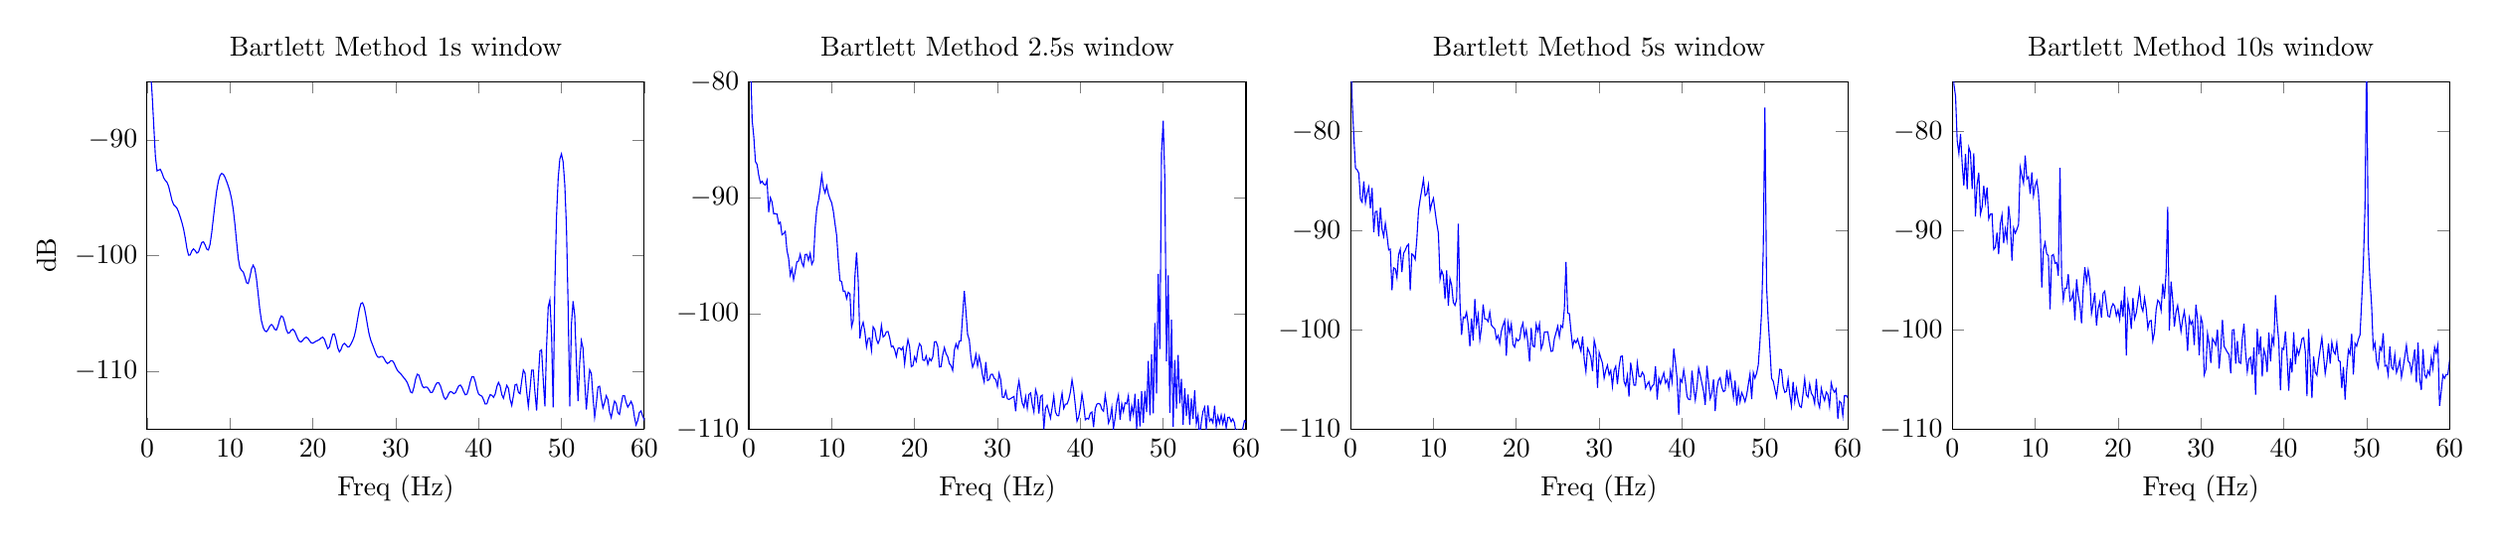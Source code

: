 % This file was created by matlab2tikz v0.4.7 running on MATLAB 8.1.
% Copyright (c) 2008--2014, Nico Schlömer <nico.schloemer@gmail.com>
% All rights reserved.
% Minimal pgfplots version: 1.3
% 
% The latest updates can be retrieved from
%   http://www.mathworks.com/matlabcentral/fileexchange/22022-matlab2tikz
% where you can also make suggestions and rate matlab2tikz.
% 
\begin{tikzpicture}

\begin{axis}[%
width=2.5in,
height=1.75in,
scale only axis,
xmin=0,
xmax=60,
xlabel={Freq (Hz)},
ymin=-110,
ymax=-80,
name=plot2,
title={Bartlett Method 2.5s window}
]
\addplot [color=blue,solid,forget plot]
  table[row sep=crcr]{0	-75.535\\
0.2	-77.994\\
0.4	-83.28\\
0.6	-84.74\\
0.8	-86.888\\
1.0	-87.134\\
1.2	-88.079\\
1.4	-88.735\\
1.6	-88.582\\
1.8	-88.83\\
2.0	-88.915\\
2.2	-88.501\\
2.4	-91.247\\
2.6	-90.002\\
2.8	-90.366\\
3.0	-91.378\\
3.2	-91.376\\
3.4	-91.409\\
3.6	-92.255\\
3.8	-92.115\\
4.0	-93.209\\
4.2	-93.097\\
4.4	-92.903\\
4.6	-94.547\\
4.8	-95.224\\
5.0	-96.685\\
5.2	-96.135\\
5.4	-97.087\\
5.6	-96.368\\
5.8	-95.529\\
6.001	-95.477\\
6.201	-94.888\\
6.401	-95.607\\
6.601	-95.944\\
6.801	-94.908\\
7.001	-94.887\\
7.201	-95.415\\
7.401	-94.805\\
7.601	-95.755\\
7.801	-95.446\\
8.001	-92.615\\
8.201	-90.952\\
8.401	-90.255\\
8.601	-89.262\\
8.801	-88.049\\
9.001	-89.122\\
9.201	-89.583\\
9.401	-88.981\\
9.601	-89.67\\
9.801	-90.117\\
10.001	-90.439\\
10.201	-91.174\\
10.401	-92.253\\
10.601	-93.271\\
10.801	-95.466\\
11.001	-97.165\\
11.201	-97.244\\
11.401	-98.084\\
11.601	-98.06\\
11.801	-98.705\\
12.001	-98.163\\
12.201	-98.3\\
12.401	-101.171\\
12.601	-100.605\\
12.801	-96.84\\
13.001	-94.736\\
13.201	-97.175\\
13.401	-102.148\\
13.601	-101.194\\
13.801	-100.758\\
14.001	-101.56\\
14.201	-102.877\\
14.401	-102.154\\
14.601	-102.126\\
14.801	-103.181\\
15.001	-101.151\\
15.201	-101.388\\
15.401	-102.231\\
15.601	-102.586\\
15.801	-102.221\\
16.001	-101.023\\
16.201	-102.028\\
16.401	-101.908\\
16.601	-101.575\\
16.801	-101.56\\
17.001	-102.105\\
17.201	-102.874\\
17.401	-102.811\\
17.601	-103.14\\
17.801	-103.717\\
18.002	-103.01\\
18.202	-102.969\\
18.402	-103.146\\
18.602	-102.902\\
18.802	-104.359\\
19.002	-103.139\\
19.202	-102.255\\
19.402	-102.875\\
19.602	-104.597\\
19.802	-104.496\\
20.002	-103.746\\
20.202	-104.126\\
20.402	-103.162\\
20.602	-102.605\\
20.802	-102.819\\
21.002	-104.015\\
21.202	-104.056\\
21.402	-103.673\\
21.602	-104.398\\
21.802	-103.879\\
22.002	-104.08\\
22.202	-103.745\\
22.402	-102.453\\
22.602	-102.427\\
22.802	-102.872\\
23.002	-104.615\\
23.202	-104.578\\
23.402	-103.57\\
23.602	-102.944\\
23.802	-103.477\\
24.002	-103.728\\
24.202	-104.338\\
24.402	-104.488\\
24.602	-104.915\\
24.802	-103.164\\
25.002	-102.62\\
25.202	-103.024\\
25.402	-102.384\\
25.602	-102.358\\
25.802	-100.144\\
26.002	-98.049\\
26.202	-99.86\\
26.402	-101.806\\
26.602	-102.267\\
26.802	-103.788\\
27.002	-104.642\\
27.202	-104.252\\
27.402	-103.541\\
27.602	-104.52\\
27.802	-103.714\\
28.002	-104.401\\
28.202	-105.337\\
28.402	-105.911\\
28.602	-104.189\\
28.802	-105.784\\
29.002	-105.721\\
29.202	-105.262\\
29.402	-105.237\\
29.602	-105.589\\
29.802	-105.707\\
30.003	-106.305\\
30.203	-105.173\\
30.403	-105.726\\
30.603	-107.23\\
30.803	-107.238\\
31.003	-106.702\\
31.203	-107.366\\
31.403	-107.416\\
31.603	-107.339\\
31.803	-107.248\\
32.003	-107.162\\
32.203	-108.45\\
32.403	-106.626\\
32.603	-105.824\\
32.803	-106.88\\
33.003	-107.745\\
33.203	-108.086\\
33.403	-107.188\\
33.603	-108.2\\
33.803	-106.999\\
34.003	-106.863\\
34.203	-107.841\\
34.403	-108.506\\
34.603	-106.572\\
34.803	-107.065\\
35.003	-108.628\\
35.203	-107.16\\
35.403	-107.054\\
35.603	-109.979\\
35.803	-108.179\\
36.003	-107.926\\
36.203	-108.476\\
36.403	-109.024\\
36.603	-108.137\\
36.803	-107.119\\
37.003	-108.519\\
37.203	-108.807\\
37.403	-108.83\\
37.603	-107.724\\
37.803	-106.866\\
38.003	-108.192\\
38.203	-107.828\\
38.403	-107.812\\
38.603	-107.426\\
38.803	-106.795\\
39.003	-105.72\\
39.203	-106.63\\
39.403	-107.937\\
39.603	-109.299\\
39.803	-108.953\\
40.003	-108.153\\
40.203	-106.955\\
40.403	-107.847\\
40.603	-109.175\\
40.803	-109.041\\
41.003	-109.119\\
41.203	-108.609\\
41.403	-108.511\\
41.603	-109.822\\
41.803	-108.21\\
42.004	-107.826\\
42.204	-107.767\\
42.404	-107.832\\
42.604	-108.282\\
42.804	-108.435\\
43.004	-107.05\\
43.204	-108.023\\
43.404	-109.456\\
43.604	-109.061\\
43.804	-108.117\\
44.004	-109.928\\
44.204	-109.013\\
44.404	-107.7\\
44.604	-107.055\\
44.804	-109.171\\
45.004	-107.795\\
45.204	-108.468\\
45.404	-107.708\\
45.604	-107.801\\
45.804	-107.102\\
46.004	-109.309\\
46.204	-107.978\\
46.404	-108.714\\
46.604	-106.934\\
46.804	-109.964\\
47.004	-107.406\\
47.204	-109.743\\
47.404	-106.705\\
47.604	-109.433\\
47.804	-106.671\\
48.004	-108.516\\
48.204	-104.107\\
48.404	-108.778\\
48.604	-103.517\\
48.804	-108.614\\
49.004	-100.823\\
49.204	-106.906\\
49.404	-96.586\\
49.604	-103.059\\
49.804	-86.085\\
50.004	-83.351\\
50.204	-88.518\\
50.404	-104.11\\
50.604	-96.706\\
50.804	-108.577\\
51.004	-100.54\\
51.204	-109.781\\
51.404	-104.023\\
51.604	-108.21\\
51.804	-103.575\\
52.004	-107.754\\
52.204	-105.638\\
52.404	-109.605\\
52.604	-106.467\\
52.804	-108.859\\
53.004	-106.996\\
53.204	-109.618\\
53.404	-107.337\\
53.604	-109.098\\
53.804	-106.632\\
54.005	-109.512\\
54.205	-108.783\\
54.405	-110.698\\
54.605	-109.362\\
54.805	-108.456\\
55.005	-108.091\\
55.205	-110.021\\
55.405	-107.94\\
55.605	-109.291\\
55.805	-109.087\\
56.005	-109.432\\
56.205	-107.968\\
56.405	-109.769\\
56.605	-108.863\\
56.805	-109.457\\
57.005	-108.772\\
57.205	-109.518\\
57.405	-108.848\\
57.605	-109.891\\
57.805	-108.983\\
58.005	-108.956\\
58.205	-109.35\\
58.405	-109.096\\
58.605	-109.447\\
58.805	-110.377\\
59.005	-110.067\\
59.205	-110.396\\
59.405	-110.371\\
59.605	-109.927\\
59.805	-109.256\\
60.005	-109.379\\
60.205	-108.922\\
60.405	-109.851\\
60.605	-108.803\\
60.805	-109.587\\
61.005	-108.304\\
61.205	-108.702\\
61.405	-109.039\\
61.605	-109.596\\
61.805	-109.716\\
62.005	-110.706\\
62.205	-109.998\\
62.405	-110.395\\
62.605	-109.467\\
62.805	-110.52\\
63.005	-110.096\\
63.205	-109.657\\
63.405	-109.989\\
63.605	-109.898\\
63.805	-109.381\\
64.005	-110.403\\
64.205	-109.977\\
64.405	-110.328\\
64.605	-109.767\\
64.805	-110.1\\
65.005	-109.574\\
65.205	-109.923\\
65.405	-110.147\\
65.605	-110.243\\
65.805	-110.404\\
66.006	-110.148\\
66.206	-110.837\\
66.406	-110.059\\
66.606	-109.774\\
66.806	-110.021\\
67.006	-111.281\\
67.206	-110.895\\
67.406	-109.487\\
67.606	-110.17\\
67.806	-110.721\\
68.006	-109.672\\
68.206	-109.587\\
68.406	-109.94\\
68.606	-110.273\\
68.806	-110.366\\
69.006	-109.958\\
69.206	-111.433\\
69.406	-110.353\\
69.606	-109.99\\
69.806	-111.218\\
70.006	-111.064\\
70.206	-110.656\\
70.406	-110.481\\
70.606	-109.706\\
70.806	-108.895\\
71.006	-108.694\\
71.206	-109.787\\
71.406	-110.183\\
71.606	-110.694\\
71.806	-110.542\\
72.006	-110.235\\
72.206	-109.779\\
72.406	-111.154\\
72.606	-110.812\\
72.806	-111.253\\
73.006	-110.327\\
73.206	-110.81\\
73.406	-110.114\\
73.606	-110.826\\
73.806	-111.226\\
74.006	-110.492\\
74.206	-110.055\\
74.406	-110.869\\
74.606	-110.789\\
74.806	-111.668\\
75.006	-111.006\\
75.206	-109.607\\
75.406	-110.223\\
75.606	-110.974\\
75.806	-110.511\\
76.006	-110.356\\
76.206	-109.564\\
76.406	-110.558\\
76.606	-110.401\\
76.806	-109.558\\
77.006	-110.547\\
77.206	-110.601\\
77.406	-109.222\\
77.606	-110.301\\
77.806	-110.401\\
78.007	-109.35\\
78.207	-111.32\\
78.407	-111.282\\
78.607	-110.759\\
78.807	-110.87\\
79.007	-110.911\\
79.207	-110.648\\
79.407	-111.2\\
79.607	-111.071\\
79.807	-110.157\\
80.007	-111.986\\
80.207	-113.002\\
80.407	-109.454\\
80.607	-108.498\\
80.807	-109.148\\
81.007	-109.23\\
81.207	-110.746\\
81.407	-109.999\\
81.607	-109.982\\
81.807	-110.623\\
82.007	-111.535\\
82.207	-110.98\\
82.407	-110.757\\
82.607	-110.762\\
82.807	-111.798\\
83.007	-110.335\\
83.207	-109.704\\
83.407	-110.241\\
83.607	-111.639\\
83.807	-110.327\\
84.007	-110.65\\
84.207	-111.596\\
84.407	-110.299\\
84.607	-109.819\\
84.807	-111.402\\
85.007	-111.175\\
85.207	-110.894\\
85.407	-110.719\\
85.607	-110.145\\
85.807	-109.673\\
86.007	-109.112\\
86.207	-109.583\\
86.407	-111.302\\
86.607	-110.193\\
86.807	-110.267\\
87.007	-109.565\\
87.207	-109.351\\
87.407	-110.331\\
87.607	-111.916\\
87.807	-111.273\\
88.007	-109.903\\
88.207	-110.332\\
88.407	-110.202\\
88.607	-111.358\\
88.807	-111.161\\
89.007	-109.935\\
89.207	-109.681\\
89.407	-110.307\\
89.607	-111.473\\
89.807	-111.954\\
90.008	-111.022\\
90.208	-111.693\\
90.408	-111.581\\
90.608	-111.237\\
90.808	-110.952\\
91.008	-110.531\\
91.208	-110.013\\
91.408	-111.702\\
91.608	-112.053\\
91.808	-109.181\\
92.008	-110.12\\
92.208	-111.636\\
92.408	-110.436\\
92.608	-111.051\\
92.808	-112.032\\
93.008	-109.605\\
93.208	-109.129\\
93.408	-110.631\\
93.608	-110.284\\
93.808	-108.652\\
94.008	-109.442\\
94.208	-111.481\\
94.408	-110.746\\
94.608	-109.517\\
94.808	-109.202\\
95.008	-109.522\\
95.208	-110.285\\
95.408	-109.751\\
95.608	-110.682\\
95.808	-111.129\\
96.008	-110.153\\
96.208	-110.132\\
96.408	-110.375\\
96.608	-111.682\\
96.808	-111.689\\
97.008	-110.35\\
97.208	-110.994\\
97.408	-110.863\\
97.608	-110.426\\
97.808	-110.765\\
98.008	-109.749\\
98.208	-110.992\\
98.408	-110.983\\
98.608	-111.378\\
98.808	-111.054\\
99.008	-110.696\\
99.208	-110.76\\
99.408	-110.525\\
99.608	-110.418\\
99.808	-110.505\\
100.008	-111.237\\
100.208	-110.166\\
100.408	-110.467\\
100.608	-109.977\\
100.808	-109.51\\
101.008	-110.054\\
101.208	-109.979\\
101.408	-108.989\\
101.608	-110.227\\
101.808	-111.723\\
102.009	-111.222\\
102.209	-111.59\\
102.409	-111.925\\
102.609	-110.635\\
102.809	-110.337\\
103.009	-110.62\\
103.209	-110.097\\
103.409	-110.107\\
103.609	-110.123\\
103.809	-109.946\\
104.009	-110.455\\
104.209	-110.919\\
104.409	-110.719\\
104.609	-110.911\\
104.809	-111.068\\
105.009	-111.345\\
105.209	-110.725\\
105.409	-110.725\\
105.609	-112.425\\
105.809	-111.47\\
106.009	-112.347\\
106.209	-112.108\\
106.409	-109.789\\
106.609	-110.296\\
106.809	-110.287\\
107.009	-109.587\\
107.209	-110.884\\
107.409	-110.387\\
107.609	-109.744\\
107.809	-109.777\\
108.009	-108.886\\
108.209	-110.568\\
108.409	-110.766\\
108.609	-110.345\\
108.809	-110.319\\
109.009	-110.668\\
109.209	-110.756\\
109.409	-110.658\\
109.609	-111.43\\
109.809	-111.476\\
110.009	-111.648\\
110.209	-110.931\\
110.409	-109.739\\
110.609	-109.346\\
110.809	-110.133\\
111.009	-110.046\\
111.209	-109.515\\
111.409	-109.741\\
111.609	-110.602\\
111.809	-110.09\\
112.009	-110.296\\
112.209	-110.568\\
112.409	-111.051\\
112.609	-111.117\\
112.809	-110.538\\
113.009	-111.419\\
113.209	-111.07\\
113.409	-110.934\\
113.609	-110.238\\
113.809	-110.757\\
114.01	-110.267\\
114.21	-109.733\\
114.41	-110.309\\
114.61	-110.566\\
114.81	-109.977\\
115.01	-109.963\\
115.21	-110.985\\
115.41	-111.394\\
115.61	-113.016\\
115.81	-111.569\\
116.01	-109.744\\
116.21	-110.964\\
116.41	-111.443\\
116.61	-110.382\\
116.81	-110.349\\
117.01	-110.827\\
117.21	-110.937\\
117.41	-111.445\\
117.61	-109.432\\
117.81	-109.448\\
118.01	-112.365\\
118.21	-111.722\\
118.41	-111.624\\
118.61	-110.527\\
118.81	-111.594\\
119.01	-110.898\\
119.21	-110.291\\
119.41	-111.487\\
119.61	-110.691\\
119.81	-110.139\\
};
\end{axis}

\begin{axis}[%
width=2.5in,
height=1.75in,
scale only axis,
xmin=0,
xmax=60,
xlabel={Freq (Hz)},
ymin=-115,
ymax=-85,
ylabel={dB},
at=(plot2.left of south west),
anchor=right of south east,
title={Bartlett Method 1s window}
]
\addplot [color=blue,solid,forget plot]
  table[row sep=crcr]{0	-82.348\\
0.2	-82.746\\
0.4	-83.952\\
0.6	-85.979\\
0.8	-88.709\\
1.0	-91.425\\
1.2	-92.682\\
1.4	-92.614\\
1.6	-92.555\\
1.8	-92.871\\
2.0	-93.28\\
2.2	-93.513\\
2.4	-93.676\\
2.6	-94.026\\
2.8	-94.617\\
3.0	-95.227\\
3.2	-95.593\\
3.4	-95.739\\
3.6	-95.905\\
3.8	-96.231\\
4.0	-96.669\\
4.2	-97.143\\
4.4	-97.705\\
4.6	-98.469\\
4.8	-99.36\\
5.0	-99.967\\
5.2	-99.944\\
5.4	-99.59\\
5.6	-99.416\\
5.8	-99.569\\
6.001	-99.784\\
6.201	-99.678\\
6.401	-99.249\\
6.601	-98.864\\
6.801	-98.805\\
7.001	-99.081\\
7.201	-99.448\\
7.401	-99.514\\
7.601	-99.009\\
7.801	-97.996\\
8.001	-96.735\\
8.201	-95.472\\
8.401	-94.383\\
8.601	-93.572\\
8.801	-93.081\\
9.001	-92.902\\
9.201	-92.983\\
9.401	-93.244\\
9.601	-93.601\\
9.801	-94.006\\
10.001	-94.484\\
10.201	-95.128\\
10.401	-96.05\\
10.601	-97.316\\
10.801	-98.838\\
11.001	-100.252\\
11.201	-101.059\\
11.401	-101.269\\
11.601	-101.416\\
11.801	-101.834\\
12.001	-102.345\\
12.201	-102.411\\
12.401	-101.843\\
12.601	-101.143\\
12.801	-100.831\\
13.001	-101.121\\
13.201	-102.008\\
13.401	-103.309\\
13.601	-104.651\\
13.801	-105.637\\
14.001	-106.195\\
14.201	-106.493\\
14.401	-106.57\\
14.601	-106.386\\
14.801	-106.089\\
15.001	-105.947\\
15.201	-106.089\\
15.401	-106.37\\
15.601	-106.428\\
15.801	-106.064\\
16.001	-105.528\\
16.201	-105.21\\
16.401	-105.31\\
16.601	-105.787\\
16.801	-106.377\\
17.001	-106.709\\
17.201	-106.649\\
17.401	-106.436\\
17.601	-106.359\\
17.801	-106.523\\
18.002	-106.859\\
18.202	-107.21\\
18.402	-107.426\\
18.602	-107.44\\
18.802	-107.298\\
19.002	-107.121\\
19.202	-107.045\\
19.402	-107.136\\
19.602	-107.347\\
19.802	-107.529\\
20.002	-107.562\\
20.202	-107.475\\
20.402	-107.384\\
20.602	-107.327\\
20.802	-107.241\\
21.002	-107.103\\
21.202	-107.042\\
21.402	-107.226\\
21.602	-107.661\\
21.802	-108.033\\
22.002	-107.9\\
22.202	-107.313\\
22.402	-106.802\\
22.602	-106.764\\
22.802	-107.251\\
23.002	-107.957\\
23.202	-108.318\\
23.402	-108.099\\
23.602	-107.712\\
23.802	-107.571\\
24.002	-107.712\\
24.202	-107.888\\
24.402	-107.859\\
24.602	-107.636\\
24.802	-107.348\\
25.002	-106.964\\
25.202	-106.334\\
25.402	-105.481\\
25.602	-104.663\\
25.802	-104.147\\
26.002	-104.07\\
26.202	-104.445\\
26.402	-105.175\\
26.602	-106.05\\
26.802	-106.813\\
27.002	-107.331\\
27.202	-107.698\\
27.402	-108.068\\
27.602	-108.46\\
27.802	-108.738\\
28.002	-108.791\\
28.202	-108.711\\
28.402	-108.707\\
28.602	-108.888\\
28.802	-109.163\\
29.002	-109.314\\
29.202	-109.235\\
29.402	-109.08\\
29.602	-109.072\\
29.802	-109.287\\
30.003	-109.623\\
30.203	-109.906\\
30.403	-110.075\\
30.603	-110.21\\
30.803	-110.384\\
31.003	-110.572\\
31.203	-110.745\\
31.403	-110.978\\
31.603	-111.363\\
31.803	-111.786\\
32.003	-111.852\\
32.203	-111.351\\
32.403	-110.652\\
32.603	-110.247\\
32.803	-110.33\\
33.003	-110.78\\
33.203	-111.245\\
33.403	-111.409\\
33.603	-111.349\\
33.803	-111.365\\
34.003	-111.574\\
34.203	-111.812\\
34.403	-111.816\\
34.603	-111.539\\
34.803	-111.187\\
35.003	-110.969\\
35.203	-110.987\\
35.403	-111.259\\
35.603	-111.727\\
35.803	-112.205\\
36.003	-112.41\\
36.203	-112.231\\
36.403	-111.903\\
36.603	-111.731\\
36.803	-111.798\\
37.003	-111.924\\
37.203	-111.85\\
37.403	-111.547\\
37.603	-111.249\\
37.803	-111.177\\
38.003	-111.383\\
38.203	-111.746\\
38.403	-112.022\\
38.603	-111.954\\
38.803	-111.491\\
39.003	-110.879\\
39.203	-110.457\\
39.403	-110.45\\
39.603	-110.877\\
39.803	-111.514\\
40.003	-111.96\\
40.203	-112.066\\
40.403	-112.135\\
40.603	-112.443\\
40.803	-112.818\\
41.003	-112.791\\
41.203	-112.346\\
41.403	-112.007\\
41.603	-112.066\\
41.803	-112.238\\
42.004	-111.963\\
42.204	-111.314\\
42.404	-110.95\\
42.604	-111.26\\
42.804	-112.013\\
43.004	-112.314\\
43.204	-111.743\\
43.404	-111.205\\
43.604	-111.459\\
43.804	-112.42\\
44.004	-112.932\\
44.204	-112.107\\
44.404	-111.161\\
44.604	-111.109\\
44.804	-111.794\\
45.004	-111.929\\
45.204	-110.828\\
45.404	-109.883\\
45.604	-110.149\\
45.804	-111.738\\
46.004	-113.019\\
46.204	-111.565\\
46.404	-109.888\\
46.604	-109.889\\
46.804	-111.815\\
47.004	-113.381\\
47.204	-110.643\\
47.404	-108.236\\
47.604	-108.133\\
47.804	-110.757\\
48.004	-113.014\\
48.204	-107.872\\
48.404	-104.428\\
48.604	-103.825\\
48.804	-106.745\\
49.004	-113.112\\
49.204	-102.531\\
49.404	-96.607\\
49.604	-93.349\\
49.804	-91.67\\
50.004	-91.218\\
50.204	-91.915\\
50.404	-93.879\\
50.604	-97.546\\
50.804	-104.281\\
51.004	-113.027\\
51.204	-105.93\\
51.404	-103.928\\
51.604	-105.167\\
51.804	-109.2\\
52.004	-112.564\\
52.204	-109.19\\
52.404	-107.349\\
52.604	-107.998\\
52.804	-110.776\\
53.004	-113.301\\
53.204	-111.508\\
53.404	-109.858\\
53.604	-110.165\\
53.804	-112.18\\
54.005	-113.963\\
54.205	-112.796\\
54.405	-111.348\\
54.605	-111.279\\
54.805	-112.321\\
55.005	-113.145\\
55.205	-112.685\\
55.405	-112.104\\
55.605	-112.436\\
55.805	-113.497\\
56.005	-113.981\\
56.205	-113.235\\
56.405	-112.561\\
56.605	-112.77\\
56.805	-113.552\\
57.005	-113.715\\
57.205	-112.857\\
57.405	-112.095\\
57.605	-112.097\\
57.805	-112.681\\
58.005	-113.083\\
58.205	-112.849\\
58.405	-112.59\\
58.605	-112.959\\
58.805	-113.927\\
59.005	-114.621\\
59.205	-114.245\\
59.405	-113.549\\
59.605	-113.414\\
59.805	-113.86\\
60.005	-114.191\\
60.205	-113.756\\
60.405	-112.984\\
60.605	-112.56\\
60.805	-112.629\\
61.005	-112.904\\
61.205	-113.026\\
61.405	-112.99\\
61.605	-113.073\\
61.805	-113.396\\
62.005	-113.754\\
62.205	-113.863\\
62.405	-113.75\\
62.605	-113.671\\
62.805	-113.728\\
63.005	-113.782\\
63.205	-113.707\\
63.405	-113.604\\
63.605	-113.666\\
63.805	-113.933\\
64.005	-114.229\\
64.205	-114.321\\
64.405	-114.172\\
64.605	-113.928\\
64.805	-113.712\\
65.005	-113.573\\
65.205	-113.548\\
65.405	-113.671\\
65.605	-113.9\\
65.805	-114.087\\
66.006	-114.116\\
66.206	-114.051\\
66.406	-114.038\\
66.606	-114.079\\
66.806	-114.019\\
67.006	-113.795\\
67.206	-113.612\\
67.406	-113.744\\
67.606	-114.241\\
67.806	-114.768\\
68.006	-114.786\\
68.206	-114.286\\
68.406	-113.823\\
68.606	-113.786\\
68.806	-114.163\\
69.006	-114.63\\
69.206	-114.834\\
69.406	-114.778\\
69.606	-114.714\\
69.806	-114.712\\
70.006	-114.597\\
70.206	-114.253\\
70.406	-113.84\\
70.606	-113.591\\
70.806	-113.555\\
71.006	-113.595\\
71.206	-113.55\\
71.406	-113.444\\
71.606	-113.45\\
71.806	-113.684\\
72.006	-114.083\\
72.206	-114.429\\
72.406	-114.537\\
72.606	-114.462\\
72.806	-114.413\\
73.006	-114.519\\
73.206	-114.72\\
73.406	-114.826\\
73.606	-114.7\\
73.806	-114.44\\
74.006	-114.289\\
74.206	-114.416\\
74.406	-114.78\\
74.606	-115.092\\
74.806	-115.034\\
75.006	-114.662\\
75.206	-114.355\\
75.406	-114.37\\
75.606	-114.649\\
75.806	-114.859\\
76.006	-114.708\\
76.206	-114.334\\
76.406	-114.095\\
76.606	-114.165\\
76.806	-114.425\\
77.006	-114.593\\
77.206	-114.518\\
77.406	-114.334\\
77.606	-114.229\\
77.806	-114.228\\
78.007	-114.228\\
78.207	-114.178\\
78.407	-114.158\\
78.607	-114.265\\
78.807	-114.484\\
79.007	-114.703\\
79.207	-114.857\\
79.407	-115.009\\
79.607	-115.221\\
79.807	-115.392\\
80.007	-115.293\\
80.207	-114.852\\
80.407	-114.26\\
80.607	-113.731\\
80.807	-113.333\\
81.007	-113.067\\
81.207	-112.98\\
81.407	-113.2\\
81.607	-113.851\\
81.807	-114.895\\
82.007	-115.885\\
82.207	-116.019\\
82.407	-115.23\\
82.607	-114.33\\
82.807	-113.868\\
83.007	-113.936\\
83.207	-114.366\\
83.407	-114.811\\
83.607	-114.935\\
83.807	-114.72\\
84.007	-114.444\\
84.207	-114.351\\
84.407	-114.503\\
84.607	-114.792\\
84.807	-115.003\\
85.007	-114.963\\
85.207	-114.686\\
85.407	-114.325\\
85.607	-114.014\\
85.807	-113.81\\
86.007	-113.718\\
86.207	-113.734\\
86.407	-113.847\\
86.607	-114.014\\
86.807	-114.158\\
87.007	-114.226\\
87.207	-114.241\\
87.407	-114.281\\
87.607	-114.389\\
87.807	-114.529\\
88.007	-114.628\\
88.207	-114.669\\
88.407	-114.71\\
88.607	-114.798\\
88.807	-114.884\\
89.007	-114.871\\
89.207	-114.753\\
89.407	-114.67\\
89.607	-114.786\\
89.807	-115.139\\
90.008	-115.562\\
90.208	-115.759\\
90.408	-115.593\\
90.608	-115.244\\
90.808	-114.957\\
91.008	-114.799\\
91.208	-114.676\\
91.408	-114.481\\
91.608	-114.236\\
91.808	-114.061\\
92.008	-114.046\\
92.208	-114.177\\
92.408	-114.359\\
92.608	-114.496\\
92.808	-114.552\\
93.008	-114.527\\
93.208	-114.405\\
93.408	-114.188\\
93.608	-113.96\\
93.808	-113.846\\
94.008	-113.896\\
94.208	-114.005\\
94.408	-113.964\\
94.608	-113.706\\
94.808	-113.43\\
95.008	-113.408\\
95.208	-113.75\\
95.408	-114.304\\
95.608	-114.691\\
95.808	-114.662\\
96.008	-114.44\\
96.208	-114.401\\
96.408	-114.667\\
96.608	-115.038\\
96.808	-115.166\\
97.008	-114.951\\
97.208	-114.618\\
97.408	-114.373\\
97.608	-114.229\\
97.808	-114.137\\
98.008	-114.144\\
98.208	-114.35\\
98.408	-114.729\\
98.608	-114.992\\
98.808	-114.813\\
99.008	-114.321\\
99.208	-113.98\\
99.408	-114.098\\
99.608	-114.646\\
99.808	-115.215\\
100.008	-115.243\\
100.208	-114.701\\
100.408	-114.083\\
100.608	-113.725\\
100.808	-113.651\\
101.008	-113.75\\
101.208	-113.94\\
101.408	-114.229\\
101.608	-114.637\\
101.808	-115.089\\
102.009	-115.415\\
102.209	-115.487\\
102.409	-115.316\\
102.609	-114.984\\
102.809	-114.571\\
103.009	-114.178\\
103.209	-113.936\\
103.409	-113.924\\
103.609	-114.112\\
103.809	-114.353\\
104.009	-114.5\\
104.209	-114.547\\
104.409	-114.603\\
104.609	-114.723\\
104.809	-114.854\\
105.009	-114.941\\
105.209	-115.047\\
105.409	-115.283\\
105.609	-115.612\\
105.809	-115.762\\
106.009	-115.493\\
106.209	-114.954\\
106.409	-114.496\\
106.609	-114.297\\
106.809	-114.3\\
107.009	-114.339\\
107.209	-114.317\\
107.409	-114.258\\
107.609	-114.18\\
107.809	-114.013\\
108.009	-113.73\\
108.209	-113.485\\
108.409	-113.509\\
108.609	-113.918\\
108.809	-114.576\\
109.009	-115.077\\
109.209	-115.126\\
109.409	-114.979\\
109.609	-115.07\\
109.809	-115.47\\
110.009	-115.733\\
110.209	-115.307\\
110.409	-114.4\\
110.609	-113.66\\
110.809	-113.43\\
111.009	-113.699\\
111.209	-114.211\\
111.409	-114.589\\
111.609	-114.643\\
111.809	-114.537\\
112.009	-114.516\\
112.209	-114.66\\
112.409	-114.888\\
112.609	-115.059\\
112.809	-115.062\\
113.009	-114.87\\
113.209	-114.542\\
113.409	-114.206\\
113.609	-114.0\\
113.809	-113.989\\
114.01	-114.128\\
114.21	-114.28\\
114.41	-114.322\\
114.61	-114.276\\
114.81	-114.289\\
115.01	-114.485\\
115.21	-114.853\\
115.41	-115.218\\
115.61	-115.328\\
115.81	-115.088\\
116.01	-114.674\\
116.21	-114.348\\
116.41	-114.281\\
116.61	-114.493\\
116.81	-114.855\\
117.01	-115.108\\
117.21	-115.041\\
117.41	-114.723\\
117.61	-114.427\\
117.81	-114.371\\
118.01	-114.586\\
118.21	-114.918\\
118.41	-115.117\\
118.61	-115.058\\
118.81	-114.874\\
119.01	-114.783\\
119.21	-114.874\\
119.41	-115.055\\
119.61	-115.129\\
119.81	-114.986\\
};
\end{axis}

\begin{axis}[%
width=2.5in,
height=1.75in,
scale only axis,
xmin=0,
xmax=60,
xlabel={Freq (Hz)},
ymin=-110,
ymax=-75,
name=plot3,
at=(plot2.right of south east),
anchor=left of south west,
title={Bartlett Method 5s window}
]
\addplot [color=blue,solid,forget plot]
  table[row sep=crcr]{0	-70.363\\
0.2	-77.004\\
0.4	-80.579\\
0.6	-83.708\\
0.8	-83.852\\
1.0	-84.213\\
1.2	-86.832\\
1.4	-87.115\\
1.6	-85.019\\
1.8	-87.163\\
2.0	-86.202\\
2.2	-85.607\\
2.4	-87.741\\
2.6	-85.682\\
2.8	-90.139\\
3.0	-88.061\\
3.2	-88.038\\
3.4	-90.55\\
3.6	-87.642\\
3.8	-89.831\\
4.0	-90.568\\
4.2	-89.248\\
4.4	-90.457\\
4.6	-91.938\\
4.8	-91.849\\
5.0	-95.989\\
5.2	-93.733\\
5.4	-93.826\\
5.6	-94.709\\
5.8	-92.414\\
6.001	-91.849\\
6.201	-94.151\\
6.401	-92.277\\
6.601	-91.958\\
6.801	-91.54\\
7.001	-91.354\\
7.201	-96.02\\
7.401	-92.33\\
7.601	-92.473\\
7.801	-92.88\\
8.001	-90.84\\
8.201	-87.956\\
8.401	-86.838\\
8.601	-85.834\\
8.801	-84.812\\
9.001	-86.462\\
9.201	-86.284\\
9.401	-85.377\\
9.601	-87.956\\
9.801	-87.229\\
10.001	-86.729\\
10.201	-88.031\\
10.401	-89.271\\
10.601	-90.232\\
10.801	-94.853\\
11.001	-94.036\\
11.201	-94.52\\
11.401	-96.881\\
11.601	-93.998\\
11.801	-97.566\\
12.001	-94.829\\
12.201	-95.466\\
12.401	-97.21\\
12.601	-97.513\\
12.801	-96.928\\
13.001	-89.291\\
13.201	-97.187\\
13.401	-100.483\\
13.601	-98.695\\
13.801	-98.789\\
14.001	-98.197\\
14.201	-99.528\\
14.401	-101.642\\
14.601	-98.852\\
14.801	-101.059\\
15.001	-96.873\\
15.201	-99.492\\
15.401	-98.467\\
15.601	-100.988\\
15.801	-99.798\\
16.001	-97.421\\
16.201	-98.883\\
16.401	-98.901\\
16.601	-99.139\\
16.801	-98.188\\
17.001	-99.497\\
17.201	-99.712\\
17.401	-99.868\\
17.601	-100.89\\
17.801	-100.553\\
18.002	-101.353\\
18.202	-100.102\\
18.402	-99.515\\
18.602	-99.04\\
18.802	-102.591\\
19.002	-99.303\\
19.202	-100.29\\
19.402	-99.378\\
19.602	-101.447\\
19.802	-101.72\\
20.002	-100.855\\
20.202	-101.095\\
20.402	-100.937\\
20.602	-99.807\\
20.802	-99.303\\
21.002	-100.739\\
21.202	-99.968\\
21.402	-101.262\\
21.602	-103.181\\
21.802	-99.797\\
22.002	-101.603\\
22.202	-101.701\\
22.402	-99.435\\
22.602	-100.124\\
22.802	-99.353\\
23.002	-101.899\\
23.202	-101.398\\
23.402	-100.183\\
23.602	-100.198\\
23.802	-100.175\\
24.002	-101.242\\
24.202	-102.151\\
24.402	-102.112\\
24.602	-100.85\\
24.802	-100.261\\
25.002	-99.619\\
25.202	-100.686\\
25.402	-99.54\\
25.602	-99.723\\
25.802	-97.855\\
26.002	-93.137\\
26.202	-98.291\\
26.402	-98.343\\
26.602	-100.12\\
26.802	-101.67\\
27.002	-101.024\\
27.202	-101.285\\
27.402	-100.903\\
27.602	-101.543\\
27.802	-102.129\\
28.002	-100.631\\
28.202	-102.971\\
28.402	-104.183\\
28.602	-101.836\\
28.802	-102.19\\
29.002	-102.735\\
29.202	-104.124\\
29.402	-101.019\\
29.602	-101.786\\
29.802	-105.823\\
30.003	-102.259\\
30.203	-102.819\\
30.403	-103.346\\
30.603	-104.853\\
30.803	-104.052\\
31.003	-103.555\\
31.203	-104.514\\
31.403	-104.074\\
31.603	-105.68\\
31.803	-104.075\\
32.003	-103.649\\
32.203	-105.453\\
32.403	-103.737\\
32.603	-102.662\\
32.803	-102.612\\
33.003	-105.178\\
33.203	-105.617\\
33.403	-104.591\\
33.603	-106.71\\
33.803	-103.284\\
34.003	-104.386\\
34.203	-105.564\\
34.403	-105.548\\
34.603	-103.341\\
34.803	-104.657\\
35.003	-104.716\\
35.203	-104.248\\
35.403	-104.527\\
35.603	-105.833\\
35.803	-105.453\\
36.003	-105.212\\
36.203	-106.04\\
36.403	-105.633\\
36.603	-105.491\\
36.803	-103.65\\
37.003	-107.007\\
37.203	-104.851\\
37.403	-105.419\\
37.603	-104.822\\
37.803	-104.309\\
38.003	-105.34\\
38.203	-105.011\\
38.403	-105.878\\
38.603	-104.129\\
38.803	-105.188\\
39.003	-101.856\\
39.203	-103.237\\
39.403	-104.842\\
39.603	-108.542\\
39.803	-104.955\\
40.003	-105.245\\
40.203	-104.01\\
40.403	-105.14\\
40.603	-106.692\\
40.803	-106.99\\
41.003	-107.007\\
41.203	-104.092\\
41.403	-105.856\\
41.603	-107.064\\
41.803	-105.73\\
42.004	-103.817\\
42.204	-104.548\\
42.404	-105.374\\
42.604	-106.185\\
42.804	-107.545\\
43.004	-103.604\\
43.204	-105.278\\
43.404	-106.903\\
43.604	-106.348\\
43.804	-104.97\\
44.004	-108.152\\
44.204	-105.946\\
44.404	-105.055\\
44.604	-104.799\\
44.804	-105.77\\
45.004	-106.208\\
45.204	-106.095\\
45.404	-104.022\\
45.604	-105.482\\
45.804	-104.3\\
46.004	-105.581\\
46.204	-106.765\\
46.404	-105.085\\
46.604	-107.613\\
46.804	-105.96\\
47.004	-107.213\\
47.204	-106.31\\
47.404	-106.692\\
47.604	-107.219\\
47.804	-106.535\\
48.004	-105.475\\
48.204	-104.414\\
48.404	-106.951\\
48.604	-104.29\\
48.804	-104.857\\
49.004	-104.36\\
49.204	-103.514\\
49.404	-101.151\\
49.604	-98.165\\
49.804	-91.887\\
50.004	-77.58\\
50.204	-95.587\\
50.404	-99.079\\
50.604	-101.799\\
50.804	-104.87\\
51.004	-105.14\\
51.204	-105.963\\
51.404	-106.731\\
51.604	-105.391\\
51.804	-103.949\\
52.004	-104.012\\
52.204	-105.685\\
52.404	-106.276\\
52.604	-106.173\\
52.804	-104.981\\
53.004	-106.529\\
53.204	-107.659\\
53.404	-105.208\\
53.604	-107.16\\
53.804	-105.934\\
54.005	-107.03\\
54.205	-107.661\\
54.405	-107.793\\
54.605	-106.419\\
54.805	-104.904\\
55.005	-106.531\\
55.205	-106.766\\
55.405	-105.453\\
55.605	-106.379\\
55.805	-106.638\\
56.005	-107.406\\
56.205	-104.923\\
56.405	-107.2\\
56.605	-107.802\\
56.805	-105.876\\
57.005	-106.601\\
57.205	-107.11\\
57.405	-106.254\\
57.605	-106.489\\
57.805	-107.688\\
58.005	-105.329\\
58.205	-105.986\\
58.405	-106.272\\
58.605	-105.935\\
58.805	-108.947\\
59.005	-107.165\\
59.205	-107.344\\
59.405	-108.629\\
59.605	-106.613\\
59.805	-106.591\\
60.005	-106.795\\
60.205	-106.044\\
60.405	-107.521\\
60.605	-105.952\\
60.805	-107.169\\
61.005	-105.58\\
61.205	-105.091\\
61.405	-107.195\\
61.605	-107.592\\
61.805	-106.964\\
62.005	-108.868\\
62.205	-105.892\\
62.405	-107.388\\
62.605	-107.749\\
62.805	-106.852\\
63.005	-107.227\\
63.205	-108.067\\
63.405	-105.262\\
63.605	-106.305\\
63.805	-108.211\\
64.005	-106.956\\
64.205	-107.66\\
64.405	-107.009\\
64.605	-108.582\\
64.805	-105.595\\
65.005	-108.547\\
65.205	-106.625\\
65.405	-107.411\\
65.605	-107.444\\
65.805	-107.356\\
66.006	-107.283\\
66.206	-107.082\\
66.406	-106.867\\
66.606	-106.853\\
66.806	-108.003\\
67.006	-108.9\\
67.206	-108.621\\
67.406	-105.468\\
67.606	-106.925\\
67.806	-107.839\\
68.006	-107.277\\
68.206	-106.642\\
68.406	-107.234\\
68.606	-108.048\\
68.806	-106.326\\
69.006	-107.269\\
69.206	-108.847\\
69.406	-106.858\\
69.606	-107.374\\
69.806	-108.595\\
70.006	-107.967\\
70.206	-108.615\\
70.406	-106.281\\
70.606	-107.911\\
70.806	-107.32\\
71.006	-104.768\\
71.206	-107.273\\
71.406	-107.377\\
71.606	-106.334\\
71.806	-109.691\\
72.006	-107.758\\
72.206	-106.811\\
72.406	-107.463\\
72.606	-108.689\\
72.806	-107.982\\
73.006	-106.753\\
73.206	-108.412\\
73.406	-107.128\\
73.606	-108.185\\
73.806	-107.819\\
74.006	-107.0\\
74.206	-107.384\\
74.406	-108.263\\
74.606	-107.795\\
74.806	-109.046\\
75.006	-107.167\\
75.206	-107.451\\
75.406	-108.247\\
75.606	-106.645\\
75.806	-108.499\\
76.006	-108.435\\
76.206	-106.935\\
76.406	-106.386\\
76.606	-107.687\\
76.806	-105.966\\
77.006	-107.11\\
77.206	-107.62\\
77.406	-107.592\\
77.606	-107.517\\
77.806	-106.582\\
78.007	-106.926\\
78.207	-108.115\\
78.407	-108.134\\
78.607	-108.325\\
78.807	-108.303\\
79.007	-107.696\\
79.207	-107.434\\
79.407	-108.452\\
79.607	-107.089\\
79.807	-107.976\\
80.007	-109.472\\
80.207	-110.239\\
80.407	-105.948\\
80.607	-106.017\\
80.807	-105.869\\
81.007	-107.451\\
81.207	-106.642\\
81.407	-106.001\\
81.607	-107.452\\
81.807	-108.363\\
82.007	-107.789\\
82.207	-108.834\\
82.407	-108.588\\
82.607	-107.779\\
82.807	-108.163\\
83.007	-108.647\\
83.207	-106.075\\
83.407	-109.526\\
83.607	-107.327\\
83.807	-107.397\\
84.007	-107.938\\
84.207	-110.279\\
84.407	-107.314\\
84.607	-106.465\\
84.807	-107.932\\
85.007	-110.069\\
85.207	-107.518\\
85.407	-107.12\\
85.607	-107.35\\
85.807	-106.887\\
86.007	-106.695\\
86.207	-106.677\\
86.407	-107.509\\
86.607	-106.993\\
86.807	-107.014\\
87.007	-107.205\\
87.207	-106.514\\
87.407	-107.818\\
87.607	-107.913\\
87.807	-108.247\\
88.007	-107.303\\
88.207	-106.554\\
88.407	-108.191\\
88.607	-108.452\\
88.807	-107.761\\
89.007	-107.333\\
89.207	-107.525\\
89.407	-107.215\\
89.607	-108.082\\
89.807	-109.729\\
90.008	-108.355\\
90.208	-108.349\\
90.408	-108.865\\
90.608	-108.952\\
90.808	-107.877\\
91.008	-107.456\\
91.208	-106.97\\
91.408	-108.57\\
91.608	-108.376\\
91.808	-106.508\\
92.008	-106.574\\
92.208	-110.886\\
92.408	-106.819\\
92.608	-108.973\\
92.808	-108.833\\
93.008	-106.348\\
93.208	-106.525\\
93.408	-106.805\\
93.608	-107.864\\
93.808	-105.632\\
94.008	-105.771\\
94.208	-108.202\\
94.408	-108.767\\
94.608	-106.315\\
94.808	-106.628\\
95.008	-105.927\\
95.208	-107.187\\
95.408	-107.149\\
95.608	-107.81\\
95.808	-107.423\\
96.008	-107.569\\
96.208	-107.826\\
96.408	-107.832\\
96.608	-107.2\\
96.808	-110.043\\
97.008	-106.532\\
97.208	-108.808\\
97.408	-107.603\\
97.608	-106.841\\
97.808	-107.933\\
98.008	-106.125\\
98.208	-108.74\\
98.408	-108.191\\
98.608	-107.764\\
98.808	-108.472\\
99.008	-107.202\\
99.208	-109.509\\
99.408	-107.63\\
99.608	-107.111\\
99.808	-107.311\\
100.008	-108.331\\
100.208	-106.718\\
100.408	-107.622\\
100.608	-107.049\\
100.808	-105.97\\
101.008	-108.609\\
101.208	-106.164\\
101.408	-106.687\\
101.608	-106.237\\
101.808	-110.943\\
102.009	-107.902\\
102.209	-109.644\\
102.409	-109.158\\
102.609	-107.384\\
102.809	-107.209\\
103.009	-107.285\\
103.209	-107.325\\
103.409	-107.085\\
103.609	-106.566\\
103.809	-108.52\\
104.009	-107.319\\
104.209	-106.598\\
104.409	-109.308\\
104.609	-107.496\\
104.809	-109.562\\
105.009	-107.971\\
105.209	-106.586\\
105.409	-109.301\\
105.609	-109.073\\
105.809	-107.616\\
106.009	-109.974\\
106.209	-108.734\\
106.409	-107.218\\
106.609	-106.913\\
106.809	-108.362\\
107.009	-105.656\\
107.209	-109.471\\
107.409	-106.833\\
107.609	-106.347\\
107.809	-107.332\\
108.009	-104.897\\
108.209	-108.026\\
108.409	-108.715\\
108.609	-106.624\\
108.809	-107.264\\
109.009	-108.212\\
109.209	-108.81\\
109.409	-107.424\\
109.609	-108.842\\
109.809	-108.776\\
110.009	-107.89\\
110.209	-108.71\\
110.409	-105.808\\
110.609	-106.83\\
110.809	-105.642\\
111.009	-108.595\\
111.209	-106.58\\
111.409	-106.806\\
111.609	-107.897\\
111.809	-105.93\\
112.009	-108.884\\
112.209	-108.206\\
112.409	-107.734\\
112.609	-108.086\\
112.809	-107.074\\
113.009	-108.585\\
113.209	-106.991\\
113.409	-107.683\\
113.609	-107.275\\
113.809	-108.388\\
114.01	-106.297\\
114.21	-107.107\\
114.41	-108.474\\
114.61	-106.925\\
114.81	-106.932\\
115.01	-108.281\\
115.21	-107.323\\
115.41	-108.463\\
115.61	-110.201\\
115.81	-108.536\\
116.01	-105.775\\
116.21	-109.203\\
116.41	-107.768\\
116.61	-108.651\\
116.81	-106.79\\
117.01	-107.623\\
117.21	-108.955\\
117.41	-108.535\\
117.61	-106.536\\
117.81	-107.132\\
118.01	-108.145\\
118.21	-108.445\\
118.41	-108.646\\
118.61	-108.228\\
118.81	-107.847\\
119.01	-107.48\\
119.21	-106.536\\
119.41	-108.882\\
119.61	-108.948\\
119.81	-107.573\\
};
\end{axis}

\begin{axis}[%
width=2.5in,
height=1.75in,
scale only axis,
xmin=0,
xmax=60,
xlabel={Freq (Hz)},
ymin=-110,
ymax=-75,
at=(plot3.right of south east),
anchor=left of south west,
title={Bartlett Method 10s window}
]
\addplot [color=blue,solid,forget plot]
  table[row sep=crcr]{0	-67.129\\
0.2	-75.215\\
0.4	-76.47\\
0.6	-80.945\\
0.8	-82.214\\
1.0	-80.25\\
1.2	-83.285\\
1.4	-85.463\\
1.6	-82.269\\
1.8	-85.799\\
2.0	-81.598\\
2.2	-82.137\\
2.4	-85.797\\
2.6	-82.188\\
2.8	-88.553\\
3.0	-85.303\\
3.2	-84.149\\
3.4	-88.339\\
3.6	-87.609\\
3.8	-85.468\\
4.0	-87.118\\
4.2	-85.64\\
4.4	-88.803\\
4.6	-88.319\\
4.8	-88.283\\
5.0	-91.88\\
5.2	-91.666\\
5.4	-90.194\\
5.6	-92.352\\
5.8	-89.311\\
6.001	-88.425\\
6.201	-91.255\\
6.401	-89.824\\
6.601	-90.897\\
6.801	-87.504\\
7.001	-89.121\\
7.201	-93.003\\
7.401	-89.732\\
7.601	-90.24\\
7.801	-89.863\\
8.001	-89.338\\
8.201	-83.606\\
8.401	-84.432\\
8.601	-85.194\\
8.801	-82.415\\
9.001	-84.776\\
9.201	-84.564\\
9.401	-86.288\\
9.601	-84.127\\
9.801	-86.479\\
10.001	-85.462\\
10.201	-84.954\\
10.401	-86.274\\
10.601	-89.217\\
10.801	-95.712\\
11.001	-91.916\\
11.201	-91.19\\
11.401	-92.331\\
11.601	-92.491\\
11.801	-97.915\\
12.001	-92.507\\
12.201	-92.39\\
12.401	-93.279\\
12.601	-93.191\\
12.801	-94.529\\
13.001	-83.661\\
13.201	-94.713\\
13.401	-96.995\\
13.601	-95.781\\
13.801	-95.802\\
14.001	-94.365\\
14.201	-97.053\\
14.401	-96.835\\
14.601	-96.123\\
14.801	-99.015\\
15.001	-94.902\\
15.201	-96.534\\
15.401	-97.398\\
15.601	-99.32\\
15.801	-95.826\\
16.001	-93.674\\
16.201	-95.132\\
16.401	-93.948\\
16.601	-94.946\\
16.801	-98.339\\
17.001	-97.357\\
17.201	-96.24\\
17.401	-99.534\\
17.601	-97.871\\
17.801	-97.201\\
18.002	-98.722\\
18.202	-96.297\\
18.402	-96.083\\
18.602	-97.436\\
18.802	-98.614\\
19.002	-98.68\\
19.202	-97.747\\
19.402	-97.352\\
19.602	-97.602\\
19.802	-98.56\\
20.002	-97.981\\
20.202	-98.922\\
20.402	-97.011\\
20.602	-98.686\\
20.802	-95.604\\
21.002	-102.561\\
21.202	-97.167\\
21.402	-98.131\\
21.602	-99.883\\
21.802	-96.761\\
22.002	-98.85\\
22.202	-98.276\\
22.402	-97.102\\
22.602	-95.895\\
22.802	-97.586\\
23.002	-98.103\\
23.202	-96.763\\
23.402	-97.85\\
23.602	-99.831\\
23.802	-99.107\\
24.002	-99.039\\
24.202	-101.075\\
24.402	-100.216\\
24.602	-97.948\\
24.802	-96.998\\
25.002	-97.207\\
25.202	-98.011\\
25.402	-95.319\\
25.602	-96.824\\
25.802	-94.226\\
26.002	-87.588\\
26.202	-100.026\\
26.402	-95.107\\
26.602	-96.916\\
26.802	-99.658\\
27.002	-98.186\\
27.202	-97.525\\
27.402	-98.854\\
27.602	-100.149\\
27.802	-98.912\\
28.002	-98.1\\
28.202	-99.504\\
28.402	-102.115\\
28.602	-98.759\\
28.802	-99.421\\
29.002	-99.07\\
29.202	-101.512\\
29.402	-97.433\\
29.602	-98.899\\
29.802	-102.532\\
30.003	-98.699\\
30.203	-99.313\\
30.403	-104.513\\
30.603	-103.961\\
30.803	-100.351\\
31.003	-101.403\\
31.203	-103.32\\
31.403	-100.868\\
31.603	-101.163\\
31.803	-101.527\\
32.003	-99.949\\
32.203	-103.886\\
32.403	-101.894\\
32.603	-98.971\\
32.803	-101.639\\
33.003	-101.932\\
33.203	-102.249\\
33.403	-102.478\\
33.603	-104.353\\
33.803	-100.004\\
34.003	-99.96\\
34.203	-103.379\\
34.403	-101.093\\
34.603	-103.231\\
34.803	-103.352\\
35.003	-100.812\\
35.203	-99.357\\
35.403	-102.337\\
35.603	-104.172\\
35.803	-102.905\\
36.003	-102.731\\
36.203	-104.51\\
36.403	-101.749\\
36.603	-106.511\\
36.803	-99.866\\
37.003	-102.452\\
37.203	-100.649\\
37.403	-104.676\\
37.603	-101.977\\
37.803	-102.547\\
38.003	-104.243\\
38.203	-100.229\\
38.403	-103.162\\
38.603	-100.694\\
38.803	-101.424\\
39.003	-96.493\\
39.203	-99.267\\
39.403	-101.126\\
39.603	-106.071\\
39.803	-101.83\\
40.003	-101.953\\
40.203	-100.131\\
40.403	-102.722\\
40.603	-106.106\\
40.803	-102.866\\
41.003	-104.294\\
41.203	-100.218\\
41.403	-103.432\\
41.603	-101.847\\
41.803	-102.471\\
42.004	-101.78\\
42.204	-100.876\\
42.404	-100.775\\
42.604	-102.164\\
42.804	-106.659\\
43.004	-99.893\\
43.204	-103.55\\
43.404	-106.87\\
43.604	-102.678\\
43.804	-104.24\\
44.004	-104.549\\
44.204	-103.017\\
44.404	-101.901\\
44.604	-100.762\\
44.804	-102.559\\
45.004	-104.4\\
45.204	-103.245\\
45.404	-101.373\\
45.604	-103.386\\
45.804	-101.216\\
46.004	-102.134\\
46.204	-102.418\\
46.404	-101.286\\
46.604	-103.062\\
46.804	-103.164\\
47.004	-105.87\\
47.204	-103.718\\
47.404	-107.002\\
47.604	-104.036\\
47.804	-102.011\\
48.004	-102.431\\
48.204	-100.375\\
48.404	-104.484\\
48.604	-101.343\\
48.804	-101.619\\
49.004	-100.928\\
49.204	-100.492\\
49.404	-97.099\\
49.604	-93.429\\
49.804	-87.738\\
50.004	-72.598\\
50.204	-91.419\\
50.404	-94.907\\
50.604	-97.501\\
50.804	-101.847\\
51.004	-101.292\\
51.204	-103.179\\
51.404	-103.778\\
51.604	-101.705\\
51.804	-102.072\\
52.004	-100.307\\
52.204	-103.63\\
52.404	-103.542\\
52.604	-104.531\\
52.804	-101.663\\
53.004	-103.751\\
53.204	-103.953\\
53.404	-102.483\\
53.604	-104.29\\
53.804	-103.756\\
54.005	-103.048\\
54.205	-104.773\\
54.405	-103.79\\
54.605	-102.68\\
54.805	-101.526\\
55.005	-103.126\\
55.205	-103.305\\
55.405	-104.299\\
55.605	-103.139\\
55.805	-101.977\\
56.005	-105.296\\
56.205	-101.266\\
56.405	-104.976\\
56.605	-106.041\\
56.805	-101.927\\
57.005	-104.496\\
57.205	-104.817\\
57.405	-104.107\\
57.605	-104.497\\
57.805	-102.839\\
58.005	-103.859\\
58.205	-101.722\\
58.405	-102.34\\
58.605	-101.482\\
58.805	-107.643\\
59.005	-106.191\\
59.205	-104.544\\
59.405	-104.862\\
59.605	-104.48\\
59.805	-104.487\\
60.005	-103.13\\
60.205	-101.976\\
60.405	-105.746\\
60.605	-102.191\\
60.805	-105.981\\
61.005	-102.656\\
61.205	-101.114\\
61.405	-102.929\\
61.605	-104.177\\
61.805	-104.237\\
62.005	-106.033\\
62.205	-101.277\\
62.405	-105.351\\
62.605	-104.7\\
62.805	-104.774\\
63.005	-106.815\\
63.205	-105.414\\
63.405	-101.487\\
63.605	-102.767\\
63.805	-106.305\\
64.005	-103.21\\
64.205	-104.187\\
64.405	-104.412\\
64.605	-103.997\\
64.805	-103.011\\
65.005	-105.144\\
65.205	-103.171\\
65.405	-106.45\\
65.605	-103.431\\
65.805	-103.428\\
66.006	-104.047\\
66.206	-105.568\\
66.406	-103.756\\
66.606	-103.901\\
66.806	-105.578\\
67.006	-105.604\\
67.206	-106.02\\
67.406	-103.388\\
67.606	-104.009\\
67.806	-107.314\\
68.006	-104.58\\
68.206	-104.457\\
68.406	-103.624\\
68.606	-104.991\\
68.806	-105.421\\
69.006	-104.101\\
69.206	-108.008\\
69.406	-103.11\\
69.606	-104.751\\
69.806	-105.52\\
70.006	-103.895\\
70.206	-104.411\\
70.406	-101.992\\
70.606	-104.826\\
70.806	-103.955\\
71.006	-104.012\\
71.206	-105.421\\
71.406	-103.822\\
71.606	-102.807\\
71.806	-105.863\\
72.006	-104.065\\
72.206	-102.721\\
72.406	-103.371\\
72.606	-105.267\\
72.806	-104.985\\
73.006	-104.136\\
73.206	-108.023\\
73.406	-102.939\\
73.606	-104.266\\
73.806	-105.689\\
74.006	-105.645\\
74.206	-104.627\\
74.406	-105.547\\
74.606	-105.429\\
74.806	-108.961\\
75.006	-103.806\\
75.206	-104.266\\
75.406	-105.961\\
75.606	-102.229\\
75.806	-107.321\\
76.006	-105.921\\
76.206	-103.783\\
76.406	-102.621\\
76.606	-104.478\\
76.806	-104.162\\
77.006	-104.347\\
77.206	-106.041\\
77.406	-104.756\\
77.606	-106.681\\
77.806	-103.229\\
78.007	-104.729\\
78.207	-106.477\\
78.407	-106.247\\
78.607	-106.864\\
78.807	-105.506\\
79.007	-105.746\\
79.207	-103.042\\
79.407	-104.402\\
79.607	-104.578\\
79.807	-105.946\\
80.007	-106.012\\
80.207	-106.997\\
80.407	-103.779\\
80.607	-102.695\\
80.807	-101.219\\
81.007	-103.849\\
81.207	-103.244\\
81.407	-102.537\\
81.607	-104.562\\
81.807	-105.228\\
82.007	-105.06\\
82.207	-107.735\\
82.407	-108.423\\
82.607	-105.589\\
82.807	-104.307\\
83.007	-104.83\\
83.207	-101.725\\
83.407	-105.953\\
83.607	-105.198\\
83.807	-105.574\\
84.007	-105.504\\
84.207	-107.76\\
84.407	-104.415\\
84.607	-102.318\\
84.807	-107.398\\
85.007	-107.932\\
85.207	-103.633\\
85.407	-102.962\\
85.607	-103.825\\
85.807	-104.847\\
86.007	-102.986\\
86.207	-103.843\\
86.407	-104.866\\
86.607	-103.311\\
86.807	-103.542\\
87.007	-103.372\\
87.207	-104.096\\
87.407	-104.162\\
87.607	-108.148\\
87.807	-105.089\\
88.007	-104.304\\
88.207	-104.819\\
88.407	-106.126\\
88.607	-108.832\\
88.807	-105.427\\
89.007	-105.091\\
89.207	-103.315\\
89.407	-102.58\\
89.607	-105.874\\
89.807	-107.151\\
90.008	-104.875\\
90.208	-106.147\\
90.408	-105.844\\
90.608	-105.71\\
90.808	-104.348\\
91.008	-103.493\\
91.208	-103.147\\
91.408	-104.523\\
91.608	-104.629\\
91.808	-103.119\\
92.008	-103.372\\
92.208	-107.888\\
92.408	-103.213\\
92.608	-106.76\\
92.808	-105.446\\
93.008	-102.691\\
93.208	-102.369\\
93.408	-102.477\\
93.608	-104.117\\
93.808	-103.236\\
94.008	-101.782\\
94.208	-106.13\\
94.408	-105.292\\
94.608	-101.792\\
94.808	-101.78\\
95.008	-103.914\\
95.208	-103.767\\
95.408	-105.723\\
95.608	-105.051\\
95.808	-104.277\\
96.008	-102.987\\
96.208	-105.576\\
96.408	-104.539\\
96.608	-104.17\\
96.808	-106.563\\
97.008	-103.27\\
97.208	-105.186\\
97.408	-105.764\\
97.608	-104.49\\
97.808	-105.533\\
98.008	-101.755\\
98.208	-107.116\\
98.408	-105.64\\
98.608	-104.586\\
98.808	-105.136\\
99.008	-106.306\\
99.208	-107.517\\
99.408	-105.567\\
99.608	-103.563\\
99.808	-103.292\\
100.008	-105.565\\
100.208	-104.662\\
100.408	-105.706\\
100.608	-104.344\\
100.808	-101.277\\
101.008	-105.325\\
101.208	-102.92\\
101.408	-104.734\\
101.608	-104.488\\
101.808	-107.403\\
102.009	-104.52\\
102.209	-105.679\\
102.409	-105.009\\
102.609	-104.894\\
102.809	-102.584\\
103.009	-104.205\\
103.209	-106.325\\
103.409	-104.378\\
103.609	-105.565\\
103.809	-104.314\\
104.009	-104.398\\
104.209	-103.235\\
104.409	-104.715\\
104.609	-104.874\\
104.809	-106.413\\
105.009	-105.422\\
105.209	-103.857\\
105.409	-106.306\\
105.609	-106.83\\
105.809	-104.555\\
106.009	-108.625\\
106.209	-106.05\\
106.409	-106.36\\
106.609	-105.854\\
106.809	-104.831\\
107.009	-103.371\\
107.209	-106.071\\
107.409	-103.812\\
107.609	-108.524\\
107.809	-106.917\\
108.009	-100.545\\
108.209	-105.083\\
108.409	-105.789\\
108.609	-104.326\\
108.809	-103.112\\
109.009	-103.977\\
109.209	-103.717\\
109.409	-106.515\\
109.609	-104.899\\
109.809	-104.795\\
110.009	-103.926\\
110.209	-107.551\\
110.409	-105.106\\
110.609	-101.676\\
110.809	-101.334\\
111.009	-105.543\\
111.209	-103.39\\
111.409	-104.349\\
111.609	-104.403\\
111.809	-101.205\\
112.009	-107.313\\
112.209	-105.634\\
112.409	-103.634\\
112.609	-105.081\\
112.809	-103.634\\
113.009	-106.117\\
113.209	-103.622\\
113.409	-105.777\\
113.609	-104.007\\
113.809	-105.289\\
114.01	-102.985\\
114.21	-105.31\\
114.41	-104.662\\
114.61	-103.821\\
114.81	-105.163\\
115.01	-106.116\\
115.21	-103.615\\
115.41	-104.503\\
115.61	-107.79\\
115.81	-105.637\\
116.01	-104.989\\
116.21	-106.589\\
116.41	-104.333\\
116.61	-106.57\\
116.81	-103.363\\
117.01	-103.584\\
117.21	-107.951\\
117.41	-104.975\\
117.61	-102.051\\
117.81	-103.443\\
118.01	-103.157\\
118.21	-105.655\\
118.41	-105.702\\
118.61	-103.992\\
118.81	-105.284\\
119.01	-103.817\\
119.21	-102.98\\
119.41	-104.217\\
119.61	-107.33\\
119.81	-104.095\\
};
\end{axis}
\end{tikzpicture}%